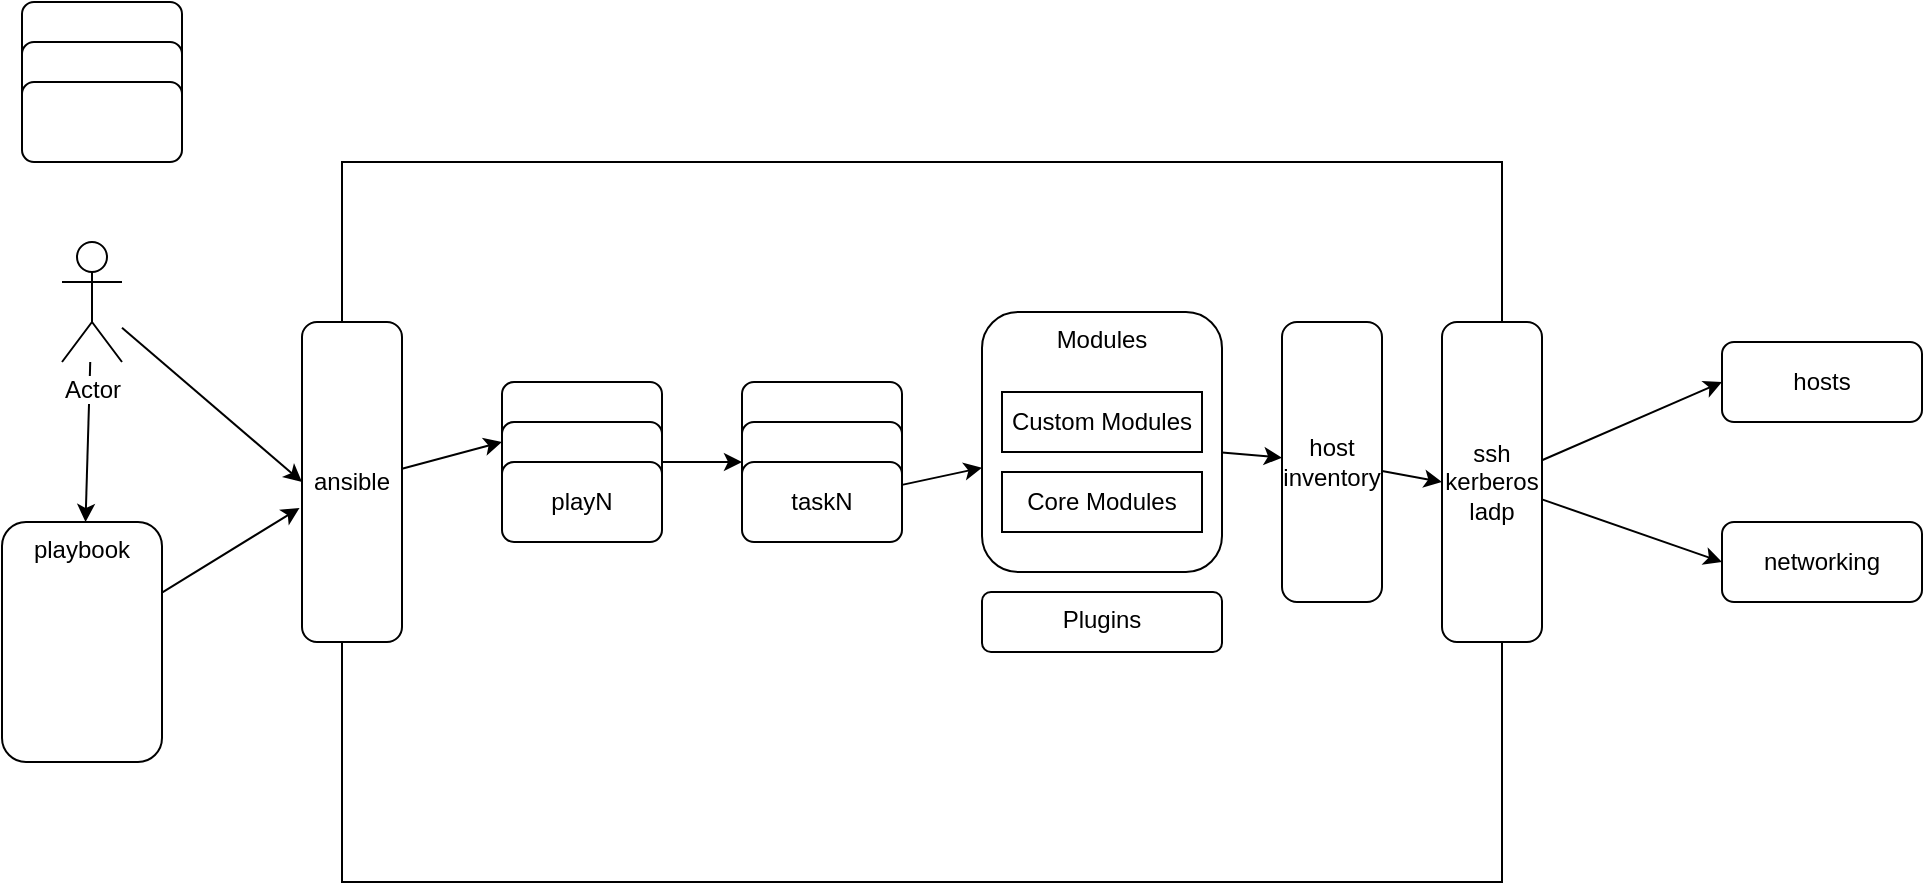 <mxfile version="12.6.5" type="device"><diagram id="8KsgI5KYHjiIS_LUst7u" name="Page-1"><mxGraphModel dx="1024" dy="592" grid="1" gridSize="10" guides="1" tooltips="1" connect="1" arrows="1" fold="1" page="1" pageScale="1" pageWidth="2339" pageHeight="3300" math="0" shadow="0"><root><mxCell id="0"/><mxCell id="1" parent="0"/><mxCell id="IaaC3tbDPB482sfc7cIE-2" value="" style="rounded=0;whiteSpace=wrap;html=1;" vertex="1" parent="1"><mxGeometry x="230" y="200" width="580" height="360" as="geometry"/></mxCell><mxCell id="IaaC3tbDPB482sfc7cIE-26" style="edgeStyle=none;rounded=0;orthogonalLoop=1;jettySize=auto;html=1;entryX=0;entryY=0.25;entryDx=0;entryDy=0;" edge="1" parent="1" source="IaaC3tbDPB482sfc7cIE-1" target="IaaC3tbDPB482sfc7cIE-20"><mxGeometry relative="1" as="geometry"/></mxCell><mxCell id="IaaC3tbDPB482sfc7cIE-1" value="ansible" style="rounded=1;whiteSpace=wrap;html=1;" vertex="1" parent="1"><mxGeometry x="210" y="280" width="50" height="160" as="geometry"/></mxCell><mxCell id="IaaC3tbDPB482sfc7cIE-7" style="rounded=0;orthogonalLoop=1;jettySize=auto;html=1;entryX=0;entryY=0.5;entryDx=0;entryDy=0;" edge="1" parent="1" source="IaaC3tbDPB482sfc7cIE-4" target="IaaC3tbDPB482sfc7cIE-5"><mxGeometry relative="1" as="geometry"/></mxCell><mxCell id="IaaC3tbDPB482sfc7cIE-8" style="edgeStyle=none;rounded=0;orthogonalLoop=1;jettySize=auto;html=1;entryX=0;entryY=0.5;entryDx=0;entryDy=0;" edge="1" parent="1" source="IaaC3tbDPB482sfc7cIE-4" target="IaaC3tbDPB482sfc7cIE-6"><mxGeometry relative="1" as="geometry"/></mxCell><mxCell id="IaaC3tbDPB482sfc7cIE-4" value="ssh&lt;br&gt;kerberos&lt;br&gt;ladp" style="rounded=1;whiteSpace=wrap;html=1;" vertex="1" parent="1"><mxGeometry x="780" y="280" width="50" height="160" as="geometry"/></mxCell><mxCell id="IaaC3tbDPB482sfc7cIE-5" value="hosts" style="rounded=1;whiteSpace=wrap;html=1;" vertex="1" parent="1"><mxGeometry x="920" y="290" width="100" height="40" as="geometry"/></mxCell><mxCell id="IaaC3tbDPB482sfc7cIE-6" value="networking" style="rounded=1;whiteSpace=wrap;html=1;" vertex="1" parent="1"><mxGeometry x="920" y="380" width="100" height="40" as="geometry"/></mxCell><mxCell id="IaaC3tbDPB482sfc7cIE-12" style="edgeStyle=none;rounded=0;orthogonalLoop=1;jettySize=auto;html=1;entryX=0;entryY=0.5;entryDx=0;entryDy=0;" edge="1" parent="1" source="IaaC3tbDPB482sfc7cIE-9" target="IaaC3tbDPB482sfc7cIE-1"><mxGeometry relative="1" as="geometry"/></mxCell><mxCell id="IaaC3tbDPB482sfc7cIE-14" style="edgeStyle=none;rounded=0;orthogonalLoop=1;jettySize=auto;html=1;" edge="1" parent="1" source="IaaC3tbDPB482sfc7cIE-9" target="IaaC3tbDPB482sfc7cIE-13"><mxGeometry relative="1" as="geometry"/></mxCell><mxCell id="IaaC3tbDPB482sfc7cIE-9" value="Actor" style="shape=umlActor;verticalLabelPosition=bottom;labelBackgroundColor=#ffffff;verticalAlign=top;html=1;outlineConnect=0;" vertex="1" parent="1"><mxGeometry x="90" y="240" width="30" height="60" as="geometry"/></mxCell><mxCell id="IaaC3tbDPB482sfc7cIE-15" style="edgeStyle=none;rounded=0;orthogonalLoop=1;jettySize=auto;html=1;entryX=-0.024;entryY=0.581;entryDx=0;entryDy=0;entryPerimeter=0;" edge="1" parent="1" source="IaaC3tbDPB482sfc7cIE-13" target="IaaC3tbDPB482sfc7cIE-1"><mxGeometry relative="1" as="geometry"/></mxCell><mxCell id="IaaC3tbDPB482sfc7cIE-13" value="playbook" style="rounded=1;whiteSpace=wrap;html=1;verticalAlign=top;" vertex="1" parent="1"><mxGeometry x="60" y="380" width="80" height="120" as="geometry"/></mxCell><mxCell id="IaaC3tbDPB482sfc7cIE-16" value="" style="rounded=1;whiteSpace=wrap;html=1;" vertex="1" parent="1"><mxGeometry x="70" y="120" width="80" height="40" as="geometry"/></mxCell><mxCell id="IaaC3tbDPB482sfc7cIE-17" value="" style="rounded=1;whiteSpace=wrap;html=1;" vertex="1" parent="1"><mxGeometry x="70" y="140" width="80" height="40" as="geometry"/></mxCell><mxCell id="IaaC3tbDPB482sfc7cIE-18" value="" style="rounded=1;whiteSpace=wrap;html=1;" vertex="1" parent="1"><mxGeometry x="70" y="160" width="80" height="40" as="geometry"/></mxCell><mxCell id="IaaC3tbDPB482sfc7cIE-19" value="" style="rounded=1;whiteSpace=wrap;html=1;" vertex="1" parent="1"><mxGeometry x="310" y="310" width="80" height="40" as="geometry"/></mxCell><mxCell id="IaaC3tbDPB482sfc7cIE-27" style="edgeStyle=none;rounded=0;orthogonalLoop=1;jettySize=auto;html=1;entryX=0;entryY=0.5;entryDx=0;entryDy=0;" edge="1" parent="1" source="IaaC3tbDPB482sfc7cIE-20" target="IaaC3tbDPB482sfc7cIE-23"><mxGeometry relative="1" as="geometry"/></mxCell><mxCell id="IaaC3tbDPB482sfc7cIE-20" value="" style="rounded=1;whiteSpace=wrap;html=1;" vertex="1" parent="1"><mxGeometry x="310" y="330" width="80" height="40" as="geometry"/></mxCell><mxCell id="IaaC3tbDPB482sfc7cIE-21" value="playN" style="rounded=1;whiteSpace=wrap;html=1;" vertex="1" parent="1"><mxGeometry x="310" y="350" width="80" height="40" as="geometry"/></mxCell><mxCell id="IaaC3tbDPB482sfc7cIE-22" value="" style="rounded=1;whiteSpace=wrap;html=1;" vertex="1" parent="1"><mxGeometry x="430" y="310" width="80" height="40" as="geometry"/></mxCell><mxCell id="IaaC3tbDPB482sfc7cIE-23" value="" style="rounded=1;whiteSpace=wrap;html=1;" vertex="1" parent="1"><mxGeometry x="430" y="330" width="80" height="40" as="geometry"/></mxCell><mxCell id="IaaC3tbDPB482sfc7cIE-34" style="edgeStyle=none;rounded=0;orthogonalLoop=1;jettySize=auto;html=1;" edge="1" parent="1" source="IaaC3tbDPB482sfc7cIE-24" target="IaaC3tbDPB482sfc7cIE-28"><mxGeometry relative="1" as="geometry"/></mxCell><mxCell id="IaaC3tbDPB482sfc7cIE-24" value="taskN" style="rounded=1;whiteSpace=wrap;html=1;" vertex="1" parent="1"><mxGeometry x="430" y="350" width="80" height="40" as="geometry"/></mxCell><mxCell id="IaaC3tbDPB482sfc7cIE-35" style="edgeStyle=none;rounded=0;orthogonalLoop=1;jettySize=auto;html=1;" edge="1" parent="1" source="IaaC3tbDPB482sfc7cIE-28" target="IaaC3tbDPB482sfc7cIE-33"><mxGeometry relative="1" as="geometry"/></mxCell><mxCell id="IaaC3tbDPB482sfc7cIE-28" value="Modules" style="rounded=1;whiteSpace=wrap;html=1;verticalAlign=top;" vertex="1" parent="1"><mxGeometry x="550" y="275" width="120" height="130" as="geometry"/></mxCell><mxCell id="IaaC3tbDPB482sfc7cIE-29" value="Custom Modules" style="rounded=0;whiteSpace=wrap;html=1;" vertex="1" parent="1"><mxGeometry x="560" y="315" width="100" height="30" as="geometry"/></mxCell><mxCell id="IaaC3tbDPB482sfc7cIE-30" value="Core Modules" style="rounded=0;whiteSpace=wrap;html=1;" vertex="1" parent="1"><mxGeometry x="560" y="355" width="100" height="30" as="geometry"/></mxCell><mxCell id="IaaC3tbDPB482sfc7cIE-32" value="Plugins" style="rounded=1;whiteSpace=wrap;html=1;verticalAlign=top;" vertex="1" parent="1"><mxGeometry x="550" y="415" width="120" height="30" as="geometry"/></mxCell><mxCell id="IaaC3tbDPB482sfc7cIE-36" style="edgeStyle=none;rounded=0;orthogonalLoop=1;jettySize=auto;html=1;entryX=0;entryY=0.5;entryDx=0;entryDy=0;" edge="1" parent="1" source="IaaC3tbDPB482sfc7cIE-33" target="IaaC3tbDPB482sfc7cIE-4"><mxGeometry relative="1" as="geometry"/></mxCell><mxCell id="IaaC3tbDPB482sfc7cIE-33" value="host&lt;br&gt;inventory" style="rounded=1;whiteSpace=wrap;html=1;" vertex="1" parent="1"><mxGeometry x="700" y="280" width="50" height="140" as="geometry"/></mxCell></root></mxGraphModel></diagram></mxfile>